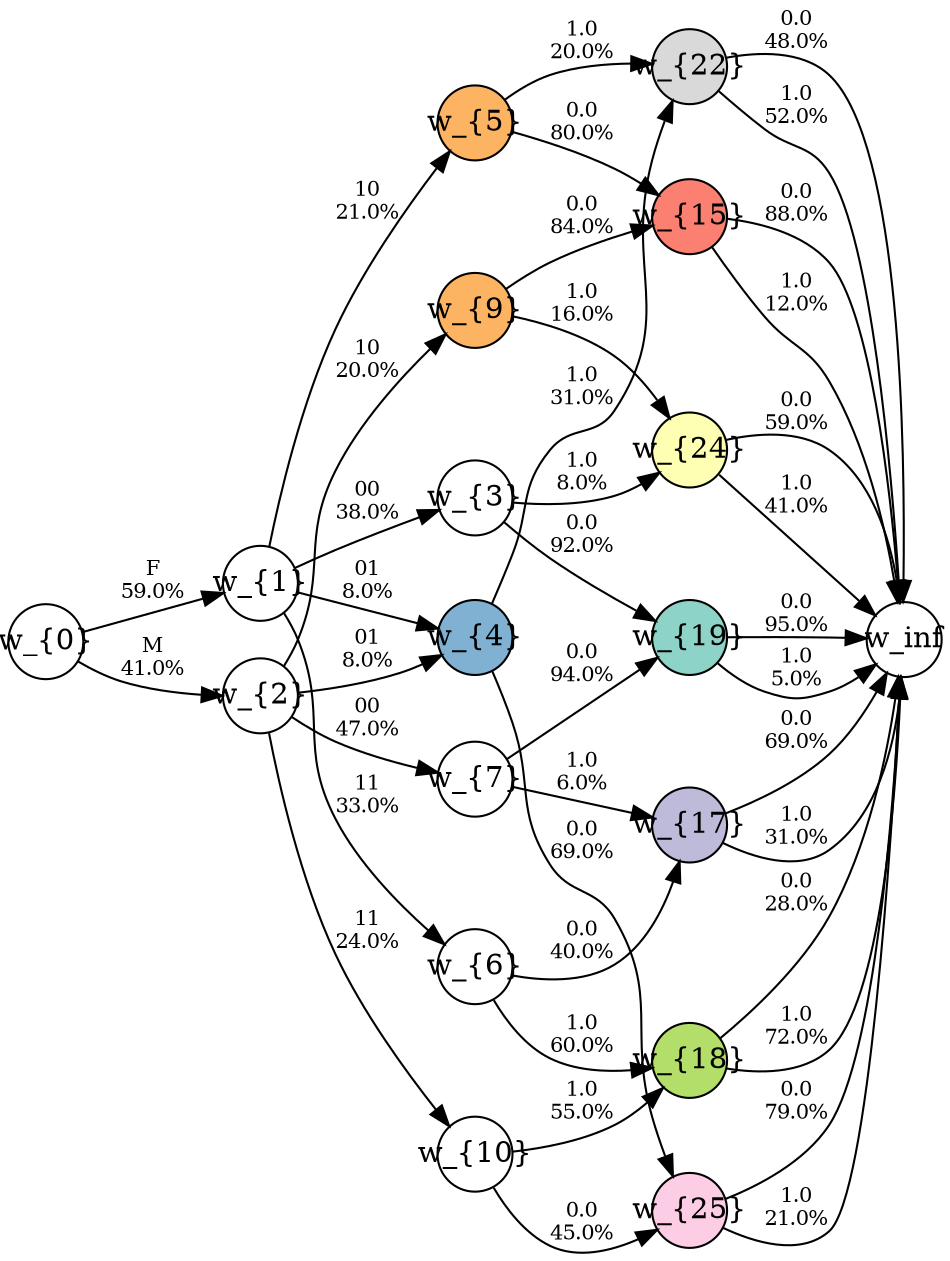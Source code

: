 digraph G {
rankdir=LR;
ranksep=0.5;
size=11.7;
"w_{0}" -> "w_{1}"  [color=black, fontsize="10.0", label="F\n59.0\%", labelfontcolor="#009933"];
"w_{0}" -> "w_{2}"  [color=black, fontsize="10.0", label="M\n41.0\%", labelfontcolor="#009933"];
"w_{1}" -> "w_{3}"  [color=black, fontsize="10.0", label="00\n38.0\%", labelfontcolor="#009933"];
"w_{1}" -> "w_{4}"  [color=black, fontsize="10.0", label="01\n8.0\%", labelfontcolor="#009933"];
"w_{1}" -> "w_{5}"  [color=black, fontsize="10.0", label="10\n21.0\%", labelfontcolor="#009933"];
"w_{1}" -> "w_{6}"  [color=black, fontsize="10.0", label="11\n33.0\%", labelfontcolor="#009933"];
"w_{2}" -> "w_{7}"  [color=black, fontsize="10.0", label="00\n47.0\%", labelfontcolor="#009933"];
"w_{2}" -> "w_{4}"  [color=black, fontsize="10.0", label="01\n8.0\%", labelfontcolor="#009933"];
"w_{2}" -> "w_{9}"  [color=black, fontsize="10.0", label="10\n20.0\%", labelfontcolor="#009933"];
"w_{2}" -> "w_{10}"  [color=black, fontsize="10.0", label="11\n24.0\%", labelfontcolor="#009933"];
"w_{3}" -> "w_{19}"  [color=black, fontsize="10.0", label="0.0\n92.0\%", labelfontcolor="#009933"];
"w_{3}" -> "w_{24}"  [color=black, fontsize="10.0", label="1.0\n8.0\%", labelfontcolor="#009933"];
"w_{4}" -> "w_{25}"  [color=black, fontsize="10.0", label="0.0\n69.0\%", labelfontcolor="#009933"];
"w_{4}" -> "w_{22}"  [color=black, fontsize="10.0", label="1.0\n31.0\%", labelfontcolor="#009933"];
"w_{5}" -> "w_{15}"  [color=black, fontsize="10.0", label="0.0\n80.0\%", labelfontcolor="#009933"];
"w_{5}" -> "w_{22}"  [color=black, fontsize="10.0", label="1.0\n20.0\%", labelfontcolor="#009933"];
"w_{6}" -> "w_{17}"  [color=black, fontsize="10.0", label="0.0\n40.0\%", labelfontcolor="#009933"];
"w_{6}" -> "w_{18}"  [color=black, fontsize="10.0", label="1.0\n60.0\%", labelfontcolor="#009933"];
"w_{7}" -> "w_{19}"  [color=black, fontsize="10.0", label="0.0\n94.0\%", labelfontcolor="#009933"];
"w_{7}" -> "w_{17}"  [color=black, fontsize="10.0", label="1.0\n6.0\%", labelfontcolor="#009933"];
"w_{9}" -> "w_{15}"  [color=black, fontsize="10.0", label="0.0\n84.0\%", labelfontcolor="#009933"];
"w_{9}" -> "w_{24}"  [color=black, fontsize="10.0", label="1.0\n16.0\%", labelfontcolor="#009933"];
"w_{10}" -> "w_{25}"  [color=black, fontsize="10.0", label="0.0\n45.0\%", labelfontcolor="#009933"];
"w_{10}" -> "w_{18}"  [color=black, fontsize="10.0", label="1.0\n55.0\%", labelfontcolor="#009933"];
"w_{15}" -> w_inf  [color=black, fontsize="10.0", label="0.0\n88.0\%", labelfontcolor="#009933"];
"w_{15}" -> w_inf  [color=black, fontsize="10.0", label="1.0\n12.0\%", labelfontcolor="#009933"];
"w_{17}" -> w_inf  [color=black, fontsize="10.0", label="0.0\n69.0\%", labelfontcolor="#009933"];
"w_{17}" -> w_inf  [color=black, fontsize="10.0", label="1.0\n31.0\%", labelfontcolor="#009933"];
"w_{18}" -> w_inf  [color=black, fontsize="10.0", label="0.0\n28.0\%", labelfontcolor="#009933"];
"w_{18}" -> w_inf  [color=black, fontsize="10.0", label="1.0\n72.0\%", labelfontcolor="#009933"];
"w_{19}" -> w_inf  [color=black, fontsize="10.0", label="0.0\n95.0\%", labelfontcolor="#009933"];
"w_{19}" -> w_inf  [color=black, fontsize="10.0", label="1.0\n5.0\%", labelfontcolor="#009933"];
"w_{22}" -> w_inf  [color=black, fontsize="10.0", label="0.0\n48.0\%", labelfontcolor="#009933"];
"w_{22}" -> w_inf  [color=black, fontsize="10.0", label="1.0\n52.0\%", labelfontcolor="#009933"];
"w_{24}" -> w_inf  [color=black, fontsize="10.0", label="0.0\n59.0\%", labelfontcolor="#009933"];
"w_{24}" -> w_inf  [color=black, fontsize="10.0", label="1.0\n41.0\%", labelfontcolor="#009933"];
"w_{25}" -> w_inf  [color=black, fontsize="10.0", label="0.0\n79.0\%", labelfontcolor="#009933"];
"w_{25}" -> w_inf  [color=black, fontsize="10.0", label="1.0\n21.0\%", labelfontcolor="#009933"];
"w_{0}" [fillcolor=white, fixedsize=True, label="w_{0}", shape=circle, style=filled, width=0.5];
"w_{1}" [fillcolor=white, fixedsize=True, label="w_{1}", shape=circle, style=filled, width=0.5];
"w_{2}" [fillcolor=white, fixedsize=True, label="w_{2}", shape=circle, style=filled, width=0.5];
"w_{3}" [fillcolor=white, fixedsize=True, label="w_{3}", shape=circle, style=filled, width=0.5];
"w_{4}" [fillcolor="#80b1d3", fixedsize=True, label="w_{4}", shape=circle, style=filled, width=0.5];
"w_{5}" [fillcolor="#fdb462", fixedsize=True, label="w_{5}", shape=circle, style=filled, width=0.5];
"w_{6}" [fillcolor=white, fixedsize=True, label="w_{6}", shape=circle, style=filled, width=0.5];
"w_{7}" [fillcolor=white, fixedsize=True, label="w_{7}", shape=circle, style=filled, width=0.5];
"w_{9}" [fillcolor="#fdb462", fixedsize=True, label="w_{9}", shape=circle, style=filled, width=0.5];
"w_{10}" [fillcolor=white, fixedsize=True, label="w_{10}", shape=circle, style=filled, width=0.5];
"w_{15}" [fillcolor="#fb8072", fixedsize=True, label="w_{15}", shape=circle, style=filled, width=0.5];
"w_{17}" [fillcolor="#bebada", fixedsize=True, label="w_{17}", shape=circle, style=filled, width=0.5];
"w_{18}" [fillcolor="#b3de69", fixedsize=True, label="w_{18}", shape=circle, style=filled, width=0.5];
"w_{19}" [fillcolor="#8dd3c7", fixedsize=True, label="w_{19}", shape=circle, style=filled, width=0.5];
"w_{22}" [fillcolor="#d9d9d9", fixedsize=True, label="w_{22}", shape=circle, style=filled, width=0.5];
"w_{24}" [fillcolor="#ffffb3", fixedsize=True, label="w_{24}", shape=circle, style=filled, width=0.5];
"w_{25}" [fillcolor="#fccde5", fixedsize=True, label="w_{25}", shape=circle, style=filled, width=0.5];
w_inf [fillcolor=white, fixedsize=True, label=w_inf, shape=circle, style=filled, width=0.5];
}
